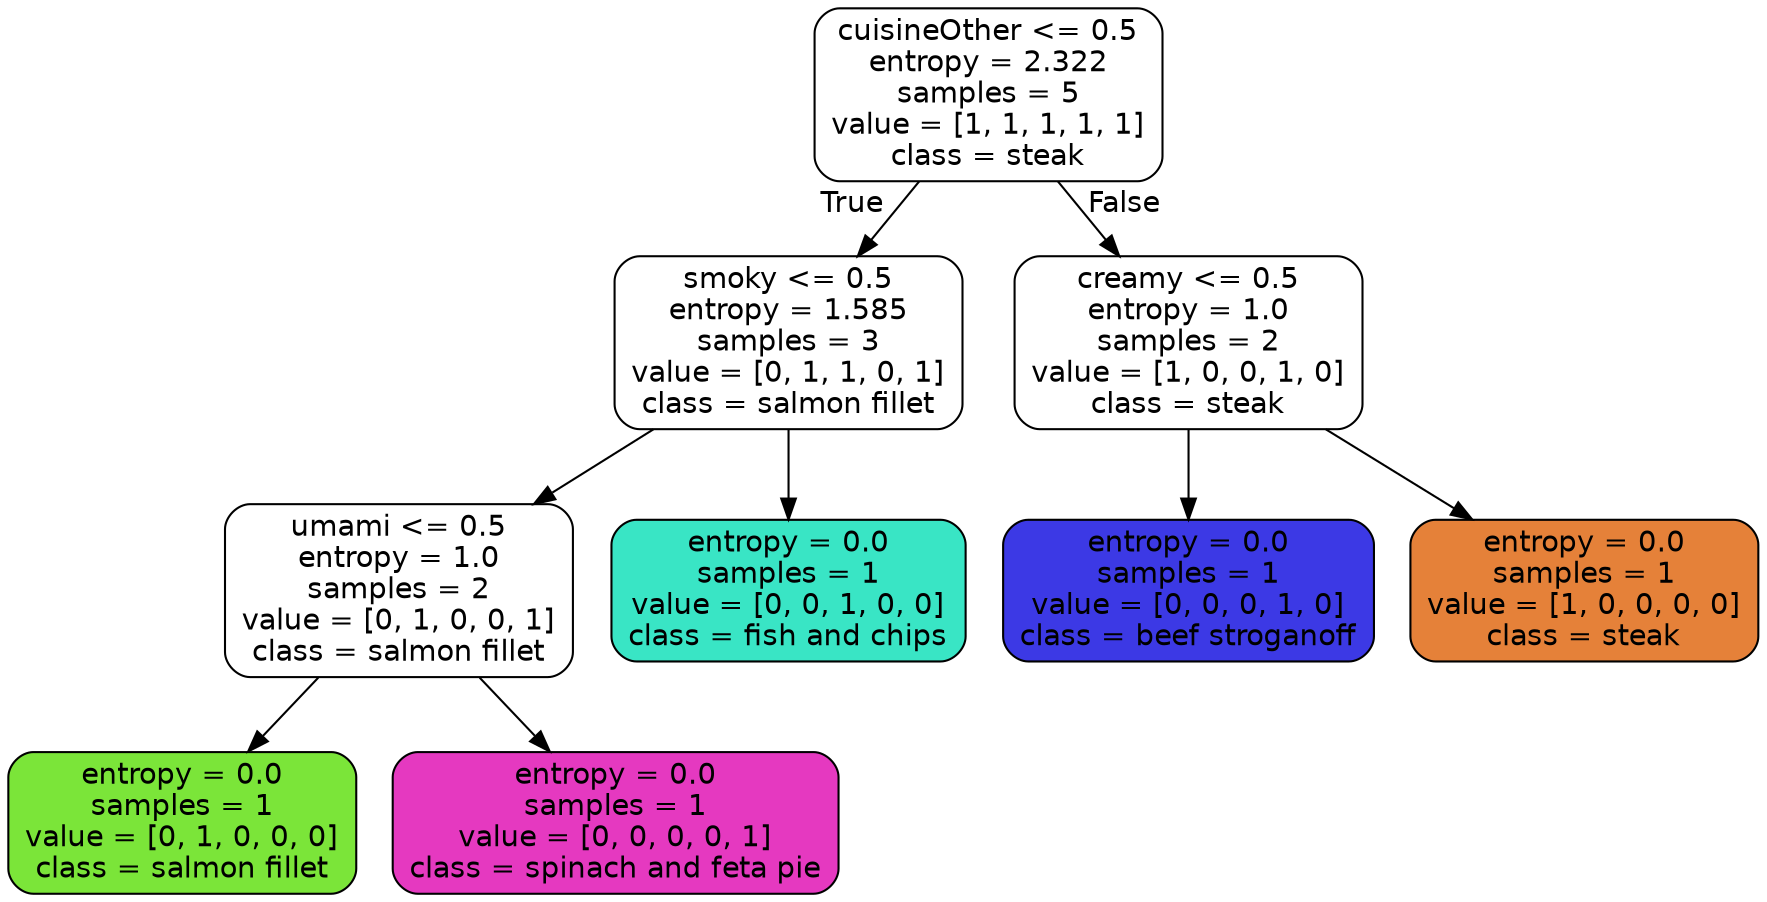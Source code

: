 digraph Tree {
node [shape=box, style="filled, rounded", color="black", fontname="helvetica"] ;
edge [fontname="helvetica"] ;
0 [label="cuisineOther <= 0.5\nentropy = 2.322\nsamples = 5\nvalue = [1, 1, 1, 1, 1]\nclass = steak", fillcolor="#ffffff"] ;
1 [label="smoky <= 0.5\nentropy = 1.585\nsamples = 3\nvalue = [0, 1, 1, 0, 1]\nclass = salmon fillet", fillcolor="#ffffff"] ;
0 -> 1 [labeldistance=2.5, labelangle=45, headlabel="True"] ;
2 [label="umami <= 0.5\nentropy = 1.0\nsamples = 2\nvalue = [0, 1, 0, 0, 1]\nclass = salmon fillet", fillcolor="#ffffff"] ;
1 -> 2 ;
3 [label="entropy = 0.0\nsamples = 1\nvalue = [0, 1, 0, 0, 0]\nclass = salmon fillet", fillcolor="#7be539"] ;
2 -> 3 ;
4 [label="entropy = 0.0\nsamples = 1\nvalue = [0, 0, 0, 0, 1]\nclass = spinach and feta pie", fillcolor="#e539c0"] ;
2 -> 4 ;
5 [label="entropy = 0.0\nsamples = 1\nvalue = [0, 0, 1, 0, 0]\nclass = fish and chips", fillcolor="#39e5c5"] ;
1 -> 5 ;
6 [label="creamy <= 0.5\nentropy = 1.0\nsamples = 2\nvalue = [1, 0, 0, 1, 0]\nclass = steak", fillcolor="#ffffff"] ;
0 -> 6 [labeldistance=2.5, labelangle=-45, headlabel="False"] ;
7 [label="entropy = 0.0\nsamples = 1\nvalue = [0, 0, 0, 1, 0]\nclass = beef stroganoff", fillcolor="#3c39e5"] ;
6 -> 7 ;
8 [label="entropy = 0.0\nsamples = 1\nvalue = [1, 0, 0, 0, 0]\nclass = steak", fillcolor="#e58139"] ;
6 -> 8 ;
}